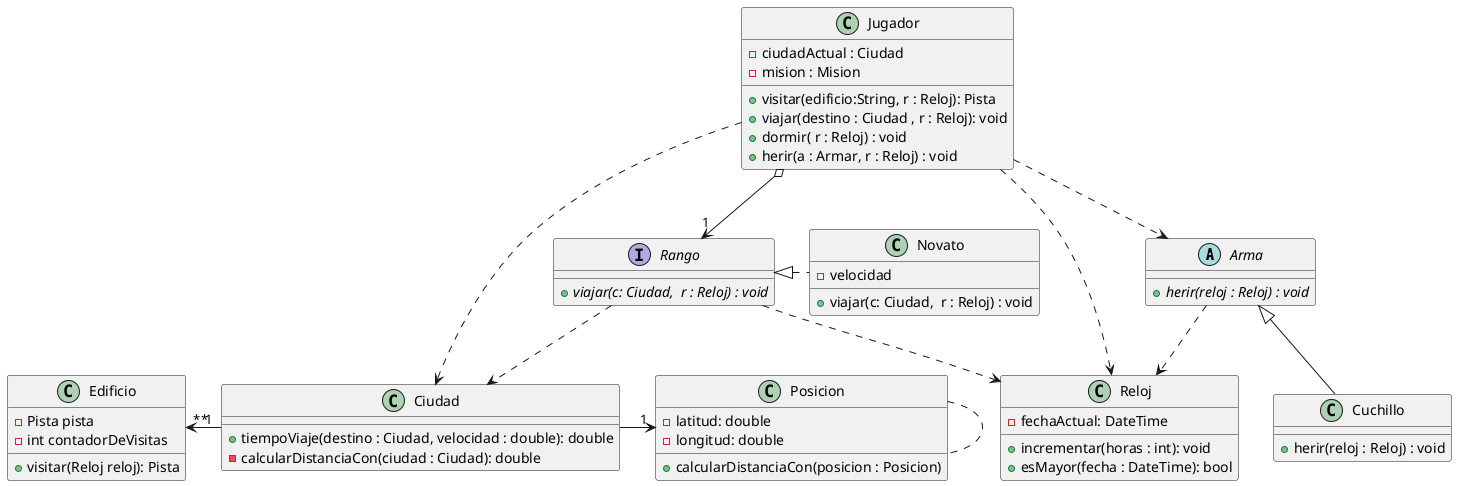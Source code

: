 @startuml


Arma <|-- Cuchillo
Rango <|.right. Novato
Jugador ..> Arma
Jugador o--> "1" Rango
Arma ..> Reloj
Jugador ..> Reloj
Jugador .> Ciudad
Rango ..> Reloj
Rango ..> Ciudad
Ciudad ->"1" Posicion
Ciudad "1"-left>"**" Edificio
Posicion . Posicion

abstract class Arma {
    {abstract} + herir(reloj : Reloj) : void
}

 class Cuchillo{
     + herir(reloj : Reloj) : void
}


interface Rango {
    {abstract} + viajar(c: Ciudad,  r : Reloj) : void
}


class Novato {
    - velocidad
    + viajar(c: Ciudad,  r : Reloj) : void
}

class Jugador {
    - ciudadActual : Ciudad
    - mision : Mision
    + visitar(edificio:String, r : Reloj): Pista
    + viajar(destino : Ciudad , r : Reloj): void
    + dormir( r : Reloj) : void
    + herir(a : Armar, r : Reloj) : void
}

class Ciudad {
    + tiempoViaje(destino : Ciudad, velocidad : double): double
    - calcularDistanciaCon(ciudad : Ciudad): double
}

class Posicion {
    - latitud: double
    - longitud: double
    + calcularDistanciaCon(posicion : Posicion)
}


class Reloj{
    - fechaActual: DateTime
    + incrementar(horas : int): void
    + esMayor(fecha : DateTime): bool
}

class Edificio{
    - Pista pista
    - int contadorDeVisitas
    + visitar(Reloj reloj): Pista

}

@enduml
